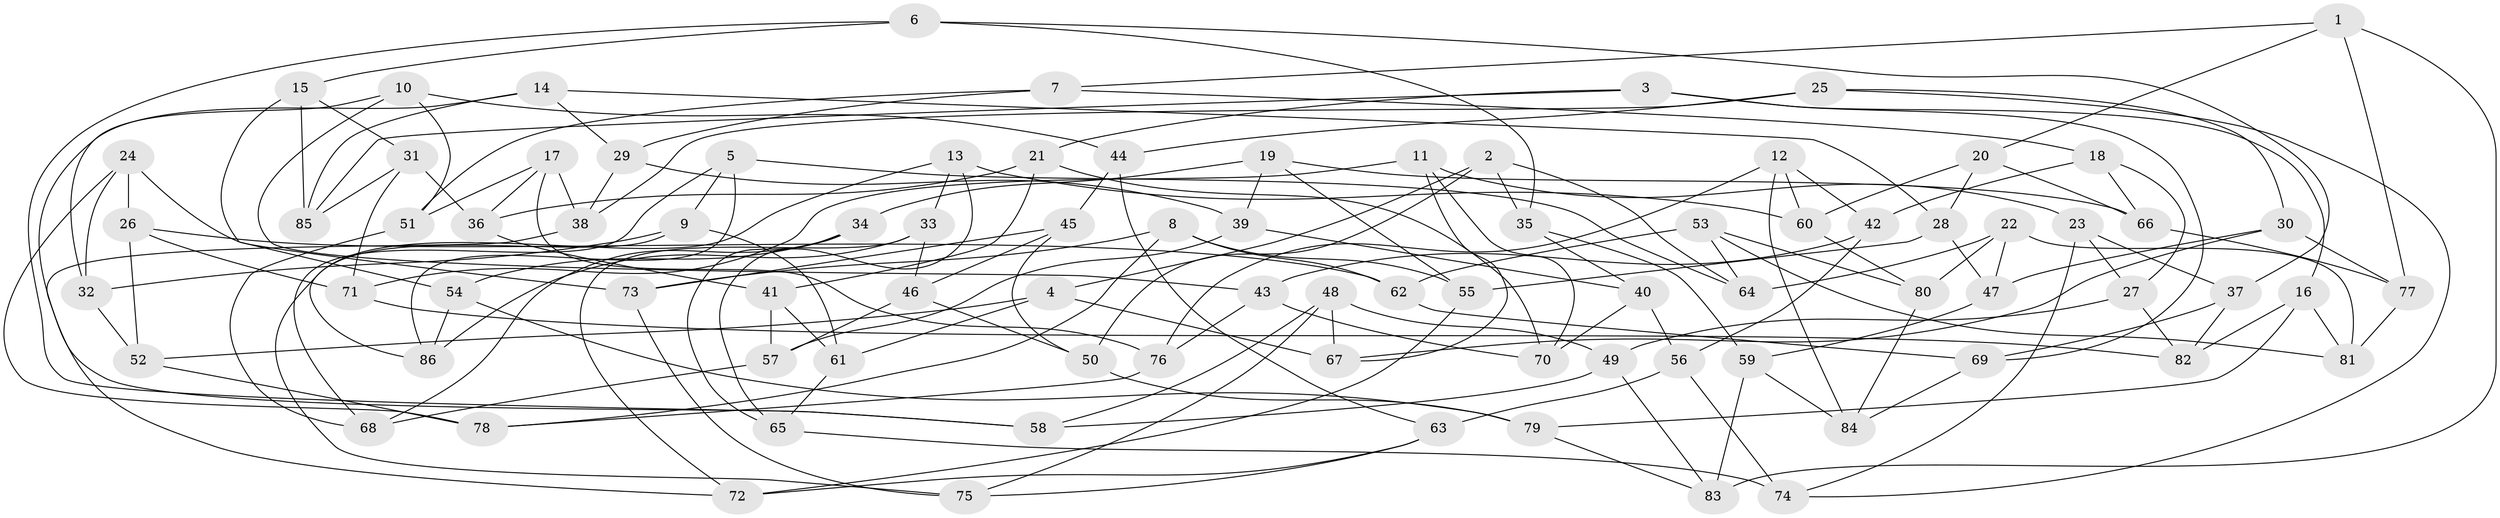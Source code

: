 // coarse degree distribution, {4: 0.29411764705882354, 6: 0.5490196078431373, 5: 0.13725490196078433, 3: 0.0196078431372549}
// Generated by graph-tools (version 1.1) at 2025/24/03/03/25 07:24:22]
// undirected, 86 vertices, 172 edges
graph export_dot {
graph [start="1"]
  node [color=gray90,style=filled];
  1;
  2;
  3;
  4;
  5;
  6;
  7;
  8;
  9;
  10;
  11;
  12;
  13;
  14;
  15;
  16;
  17;
  18;
  19;
  20;
  21;
  22;
  23;
  24;
  25;
  26;
  27;
  28;
  29;
  30;
  31;
  32;
  33;
  34;
  35;
  36;
  37;
  38;
  39;
  40;
  41;
  42;
  43;
  44;
  45;
  46;
  47;
  48;
  49;
  50;
  51;
  52;
  53;
  54;
  55;
  56;
  57;
  58;
  59;
  60;
  61;
  62;
  63;
  64;
  65;
  66;
  67;
  68;
  69;
  70;
  71;
  72;
  73;
  74;
  75;
  76;
  77;
  78;
  79;
  80;
  81;
  82;
  83;
  84;
  85;
  86;
  1 -- 83;
  1 -- 77;
  1 -- 7;
  1 -- 20;
  2 -- 4;
  2 -- 50;
  2 -- 64;
  2 -- 35;
  3 -- 21;
  3 -- 69;
  3 -- 85;
  3 -- 16;
  4 -- 52;
  4 -- 67;
  4 -- 61;
  5 -- 86;
  5 -- 68;
  5 -- 64;
  5 -- 9;
  6 -- 35;
  6 -- 37;
  6 -- 58;
  6 -- 15;
  7 -- 18;
  7 -- 51;
  7 -- 29;
  8 -- 78;
  8 -- 62;
  8 -- 73;
  8 -- 55;
  9 -- 32;
  9 -- 86;
  9 -- 61;
  10 -- 44;
  10 -- 32;
  10 -- 43;
  10 -- 51;
  11 -- 71;
  11 -- 70;
  11 -- 23;
  11 -- 67;
  12 -- 42;
  12 -- 60;
  12 -- 76;
  12 -- 84;
  13 -- 33;
  13 -- 75;
  13 -- 60;
  13 -- 65;
  14 -- 28;
  14 -- 58;
  14 -- 29;
  14 -- 85;
  15 -- 85;
  15 -- 31;
  15 -- 54;
  16 -- 82;
  16 -- 79;
  16 -- 81;
  17 -- 76;
  17 -- 38;
  17 -- 36;
  17 -- 51;
  18 -- 66;
  18 -- 27;
  18 -- 42;
  19 -- 66;
  19 -- 55;
  19 -- 34;
  19 -- 39;
  20 -- 66;
  20 -- 60;
  20 -- 28;
  21 -- 36;
  21 -- 41;
  21 -- 70;
  22 -- 64;
  22 -- 81;
  22 -- 80;
  22 -- 47;
  23 -- 27;
  23 -- 37;
  23 -- 74;
  24 -- 32;
  24 -- 26;
  24 -- 78;
  24 -- 73;
  25 -- 30;
  25 -- 74;
  25 -- 44;
  25 -- 38;
  26 -- 71;
  26 -- 62;
  26 -- 52;
  27 -- 82;
  27 -- 49;
  28 -- 47;
  28 -- 55;
  29 -- 39;
  29 -- 38;
  30 -- 47;
  30 -- 77;
  30 -- 67;
  31 -- 85;
  31 -- 71;
  31 -- 36;
  32 -- 52;
  33 -- 46;
  33 -- 86;
  33 -- 72;
  34 -- 54;
  34 -- 68;
  34 -- 65;
  35 -- 40;
  35 -- 59;
  36 -- 41;
  37 -- 69;
  37 -- 82;
  38 -- 72;
  39 -- 40;
  39 -- 57;
  40 -- 56;
  40 -- 70;
  41 -- 61;
  41 -- 57;
  42 -- 43;
  42 -- 56;
  43 -- 70;
  43 -- 76;
  44 -- 63;
  44 -- 45;
  45 -- 46;
  45 -- 50;
  45 -- 73;
  46 -- 57;
  46 -- 50;
  47 -- 59;
  48 -- 58;
  48 -- 49;
  48 -- 67;
  48 -- 75;
  49 -- 83;
  49 -- 58;
  50 -- 79;
  51 -- 68;
  52 -- 78;
  53 -- 62;
  53 -- 80;
  53 -- 81;
  53 -- 64;
  54 -- 79;
  54 -- 86;
  55 -- 72;
  56 -- 74;
  56 -- 63;
  57 -- 68;
  59 -- 84;
  59 -- 83;
  60 -- 80;
  61 -- 65;
  62 -- 69;
  63 -- 72;
  63 -- 75;
  65 -- 74;
  66 -- 77;
  69 -- 84;
  71 -- 82;
  73 -- 75;
  76 -- 78;
  77 -- 81;
  79 -- 83;
  80 -- 84;
}
